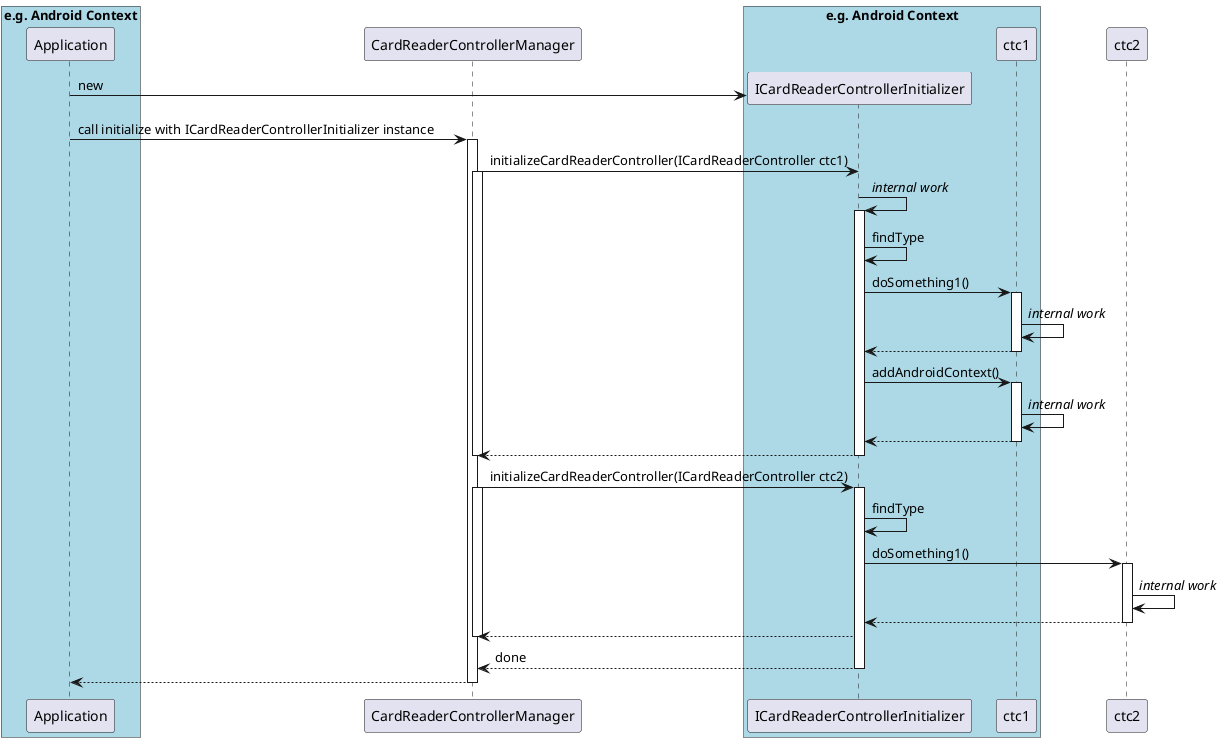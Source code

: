 @startuml

box "e.g. Android Context" #LightBlue
	participant Application
end box
participant CardReaderControllerManager

box "e.g. Android Context" #LightBlue
	participant ICardReaderControllerInitializer
	participant ctc1
end box


'Application -> Application : //initialize//
'CardReaderControllerManager -> CardReaderControllerManager : //initialize//
create ICardReaderControllerInitializer
Application -> ICardReaderControllerInitializer : new
Application -> CardReaderControllerManager : call initialize with ICardReaderControllerInitializer instance
activate CardReaderControllerManager
    CardReaderControllerManager -> ICardReaderControllerInitializer: initializeCardReaderController(ICardReaderController ctc1)
    activate CardReaderControllerManager

            ICardReaderControllerInitializer -> ICardReaderControllerInitializer: //internal work//
            activate ICardReaderControllerInitializer
                ICardReaderControllerInitializer -> ICardReaderControllerInitializer: findType
                ICardReaderControllerInitializer -> ctc1: doSomething1()
                    activate ctc1
                        ctc1 -> ctc1: //internal work//
                    return
                ICardReaderControllerInitializer -> ctc1: addAndroidContext()
                    activate ctc1
                        ctc1 -> ctc1: //internal work//
                    return
         CardReaderControllerManager <-- ICardReaderControllerInitializer:
     deactivate CardReaderControllerManager
     deactivate ICardReaderControllerInitializer
'    return

    CardReaderControllerManager -> ICardReaderControllerInitializer: initializeCardReaderController(ICardReaderController ctc2)
        activate CardReaderControllerManager
            activate ICardReaderControllerInitializer
                    ICardReaderControllerInitializer -> ICardReaderControllerInitializer: findType
                    ICardReaderControllerInitializer -> ctc2: doSomething1()
                activate ctc2
                    ctc2 -> ctc2: //internal work//
                return
            CardReaderControllerManager <-- ICardReaderControllerInitializer
         deactivate CardReaderControllerManager
    return done
    return
@enduml